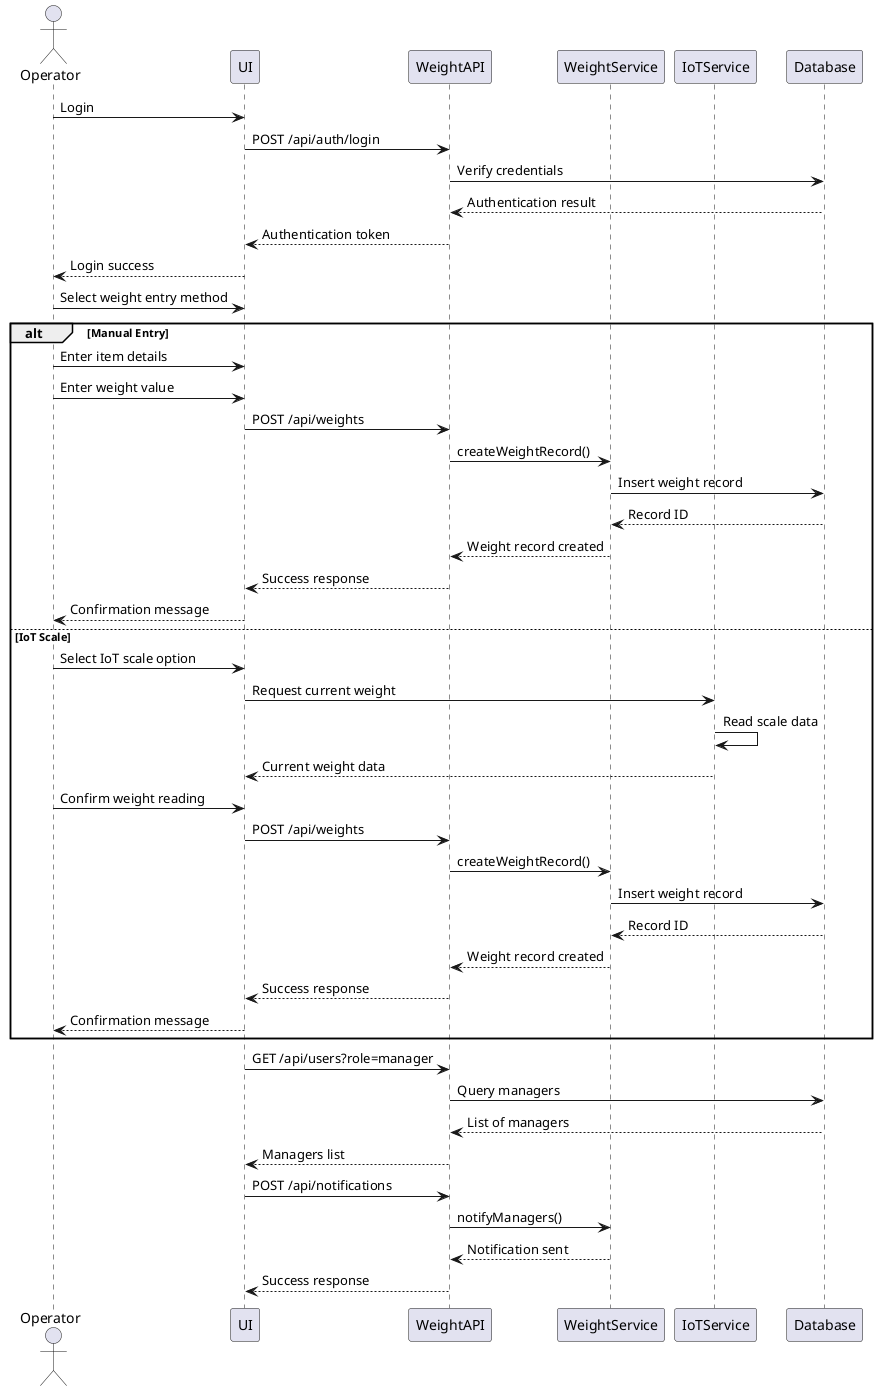 @startuml Weight Recording Sequence

actor Operator
participant "UI" as UI
participant "WeightAPI" as API
participant "WeightService" as Service
participant "IoTService" as IoT
participant "Database" as DB

Operator -> UI: Login
UI -> API: POST /api/auth/login
API -> DB: Verify credentials
DB --> API: Authentication result
API --> UI: Authentication token
UI --> Operator: Login success

Operator -> UI: Select weight entry method
alt Manual Entry
    Operator -> UI: Enter item details
    Operator -> UI: Enter weight value
    UI -> API: POST /api/weights
    API -> Service: createWeightRecord()
    Service -> DB: Insert weight record
    DB --> Service: Record ID
    Service --> API: Weight record created
    API --> UI: Success response
    UI --> Operator: Confirmation message
else IoT Scale
    Operator -> UI: Select IoT scale option
    UI -> IoT: Request current weight
    IoT -> IoT: Read scale data
    IoT --> UI: Current weight data
    Operator -> UI: Confirm weight reading
    UI -> API: POST /api/weights
    API -> Service: createWeightRecord()
    Service -> DB: Insert weight record
    DB --> Service: Record ID
    Service --> API: Weight record created
    API --> UI: Success response
    UI --> Operator: Confirmation message
end

UI -> API: GET /api/users?role=manager
API -> DB: Query managers
DB --> API: List of managers
API --> UI: Managers list

UI -> API: POST /api/notifications
API -> Service: notifyManagers()
Service --> API: Notification sent
API --> UI: Success response

@enduml